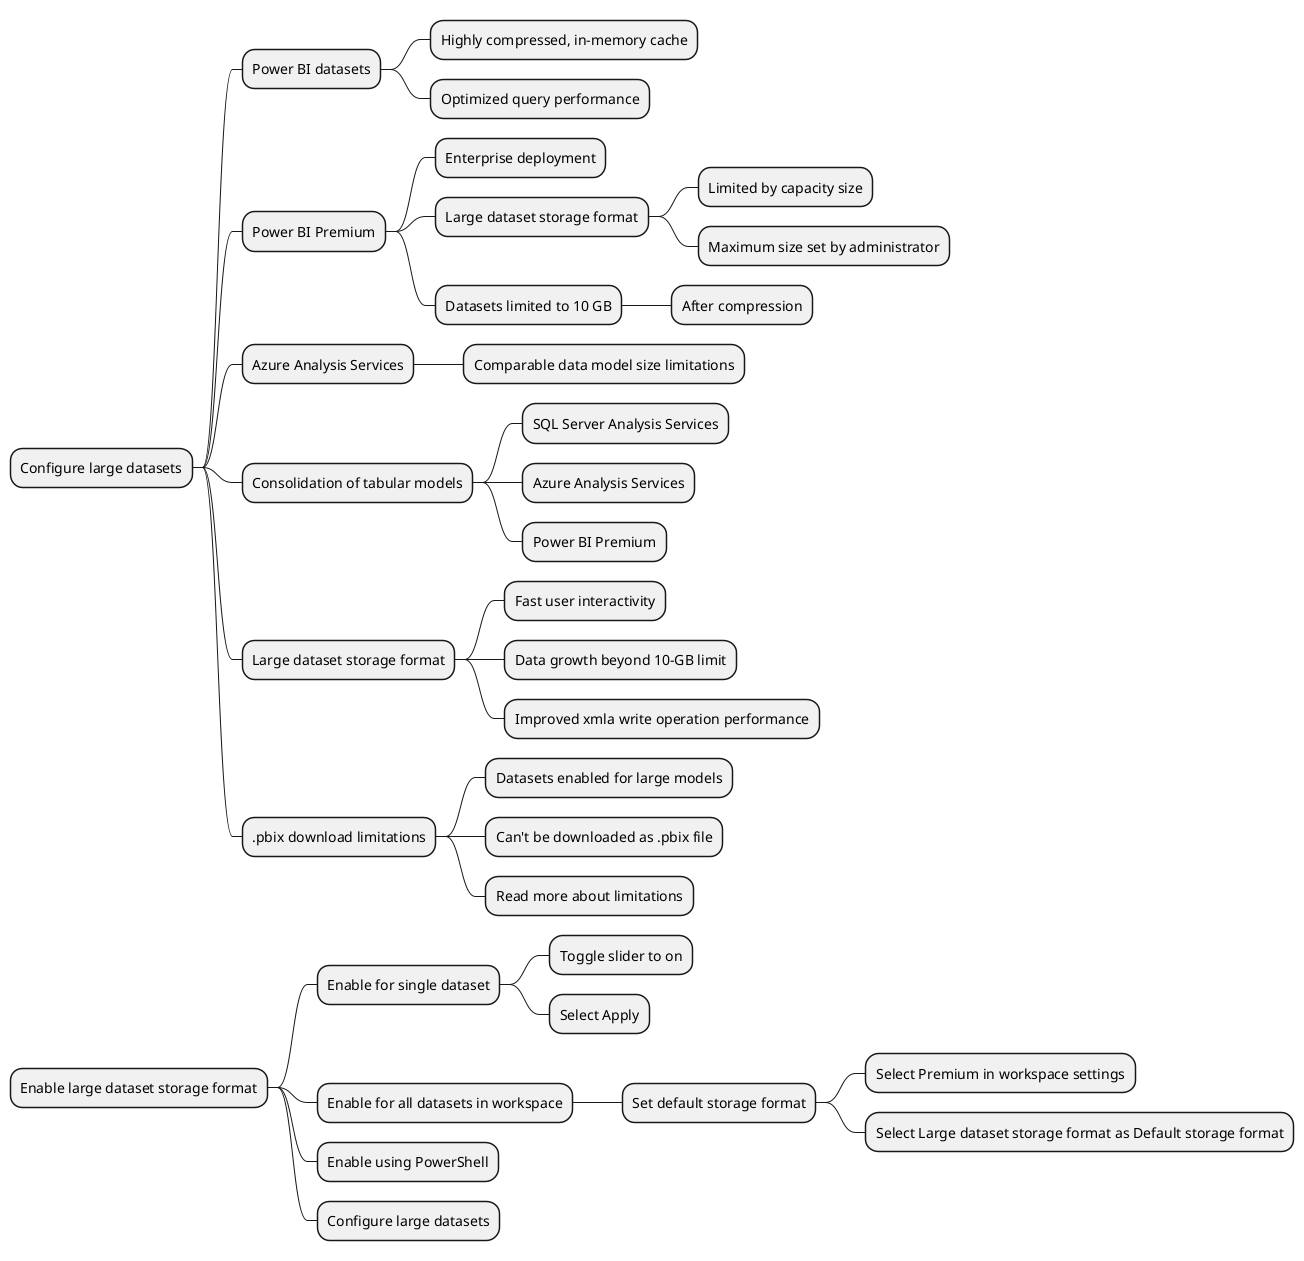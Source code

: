 @startmindmap
* Configure large datasets
** Power BI datasets
*** Highly compressed, in-memory cache
*** Optimized query performance
** Power BI Premium
*** Enterprise deployment
*** Large dataset storage format
**** Limited by capacity size
**** Maximum size set by administrator
*** Datasets limited to 10 GB
**** After compression
** Azure Analysis Services
*** Comparable data model size limitations
** Consolidation of tabular models
*** SQL Server Analysis Services
*** Azure Analysis Services
*** Power BI Premium
** Large dataset storage format
*** Fast user interactivity
*** Data growth beyond 10-GB limit
*** Improved xmla write operation performance
** .pbix download limitations
*** Datasets enabled for large models
*** Can't be downloaded as .pbix file
*** Read more about limitations
* Enable large dataset storage format
** Enable for single dataset
*** Toggle slider to on
*** Select Apply
** Enable for all datasets in workspace
*** Set default storage format
**** Select Premium in workspace settings
**** Select Large dataset storage format as Default storage format
** Enable using PowerShell
** Configure large datasets
@endmindmap